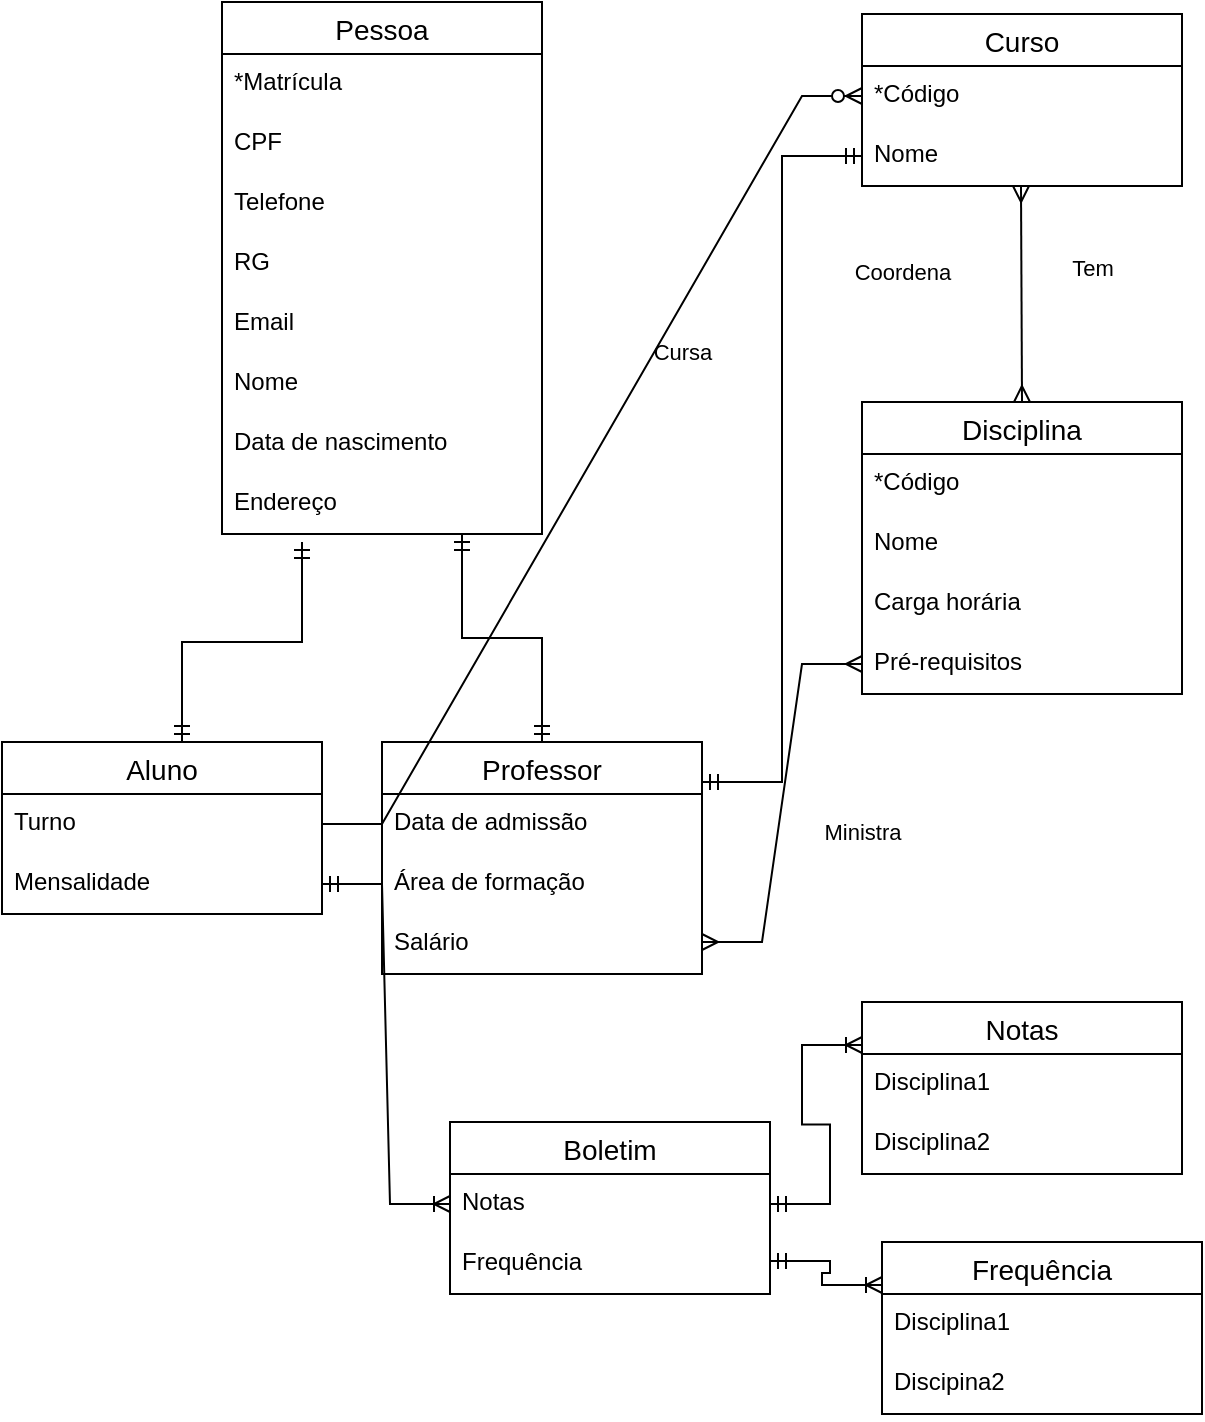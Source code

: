 <mxfile version="20.5.3" type="github">
  <diagram id="k-5GSpIOhg20VD_HhHWK" name="Página-1">
    <mxGraphModel dx="708" dy="433" grid="1" gridSize="10" guides="1" tooltips="1" connect="1" arrows="1" fold="1" page="1" pageScale="1" pageWidth="827" pageHeight="1169" math="0" shadow="0">
      <root>
        <mxCell id="0" />
        <mxCell id="1" parent="0" />
        <mxCell id="0wJ1i4YOx7rMI4dwbwaJ-55" value="Pessoa" style="swimlane;fontStyle=0;childLayout=stackLayout;horizontal=1;startSize=26;horizontalStack=0;resizeParent=1;resizeParentMax=0;resizeLast=0;collapsible=1;marginBottom=0;align=center;fontSize=14;" parent="1" vertex="1">
          <mxGeometry x="300" y="360" width="160" height="266" as="geometry" />
        </mxCell>
        <mxCell id="0wJ1i4YOx7rMI4dwbwaJ-56" value="*Matrícula" style="text;strokeColor=none;fillColor=none;spacingLeft=4;spacingRight=4;overflow=hidden;rotatable=0;points=[[0,0.5],[1,0.5]];portConstraint=eastwest;fontSize=12;" parent="0wJ1i4YOx7rMI4dwbwaJ-55" vertex="1">
          <mxGeometry y="26" width="160" height="30" as="geometry" />
        </mxCell>
        <mxCell id="0wJ1i4YOx7rMI4dwbwaJ-57" value="CPF" style="text;strokeColor=none;fillColor=none;spacingLeft=4;spacingRight=4;overflow=hidden;rotatable=0;points=[[0,0.5],[1,0.5]];portConstraint=eastwest;fontSize=12;" parent="0wJ1i4YOx7rMI4dwbwaJ-55" vertex="1">
          <mxGeometry y="56" width="160" height="30" as="geometry" />
        </mxCell>
        <mxCell id="0wJ1i4YOx7rMI4dwbwaJ-58" value="Telefone" style="text;strokeColor=none;fillColor=none;spacingLeft=4;spacingRight=4;overflow=hidden;rotatable=0;points=[[0,0.5],[1,0.5]];portConstraint=eastwest;fontSize=12;" parent="0wJ1i4YOx7rMI4dwbwaJ-55" vertex="1">
          <mxGeometry y="86" width="160" height="30" as="geometry" />
        </mxCell>
        <mxCell id="0wJ1i4YOx7rMI4dwbwaJ-60" value="RG" style="text;strokeColor=none;fillColor=none;spacingLeft=4;spacingRight=4;overflow=hidden;rotatable=0;points=[[0,0.5],[1,0.5]];portConstraint=eastwest;fontSize=12;" parent="0wJ1i4YOx7rMI4dwbwaJ-55" vertex="1">
          <mxGeometry y="116" width="160" height="30" as="geometry" />
        </mxCell>
        <mxCell id="0wJ1i4YOx7rMI4dwbwaJ-61" value="Email" style="text;strokeColor=none;fillColor=none;spacingLeft=4;spacingRight=4;overflow=hidden;rotatable=0;points=[[0,0.5],[1,0.5]];portConstraint=eastwest;fontSize=12;" parent="0wJ1i4YOx7rMI4dwbwaJ-55" vertex="1">
          <mxGeometry y="146" width="160" height="30" as="geometry" />
        </mxCell>
        <mxCell id="0wJ1i4YOx7rMI4dwbwaJ-64" value="Nome" style="text;strokeColor=none;fillColor=none;spacingLeft=4;spacingRight=4;overflow=hidden;rotatable=0;points=[[0,0.5],[1,0.5]];portConstraint=eastwest;fontSize=12;" parent="0wJ1i4YOx7rMI4dwbwaJ-55" vertex="1">
          <mxGeometry y="176" width="160" height="30" as="geometry" />
        </mxCell>
        <mxCell id="0wJ1i4YOx7rMI4dwbwaJ-65" value="Data de nascimento" style="text;strokeColor=none;fillColor=none;spacingLeft=4;spacingRight=4;overflow=hidden;rotatable=0;points=[[0,0.5],[1,0.5]];portConstraint=eastwest;fontSize=12;" parent="0wJ1i4YOx7rMI4dwbwaJ-55" vertex="1">
          <mxGeometry y="206" width="160" height="30" as="geometry" />
        </mxCell>
        <mxCell id="0wJ1i4YOx7rMI4dwbwaJ-66" value="Endereço" style="text;strokeColor=none;fillColor=none;spacingLeft=4;spacingRight=4;overflow=hidden;rotatable=0;points=[[0,0.5],[1,0.5]];portConstraint=eastwest;fontSize=12;" parent="0wJ1i4YOx7rMI4dwbwaJ-55" vertex="1">
          <mxGeometry y="236" width="160" height="30" as="geometry" />
        </mxCell>
        <mxCell id="0wJ1i4YOx7rMI4dwbwaJ-67" value="Aluno" style="swimlane;fontStyle=0;childLayout=stackLayout;horizontal=1;startSize=26;horizontalStack=0;resizeParent=1;resizeParentMax=0;resizeLast=0;collapsible=1;marginBottom=0;align=center;fontSize=14;" parent="1" vertex="1">
          <mxGeometry x="190" y="730" width="160" height="86" as="geometry" />
        </mxCell>
        <mxCell id="0wJ1i4YOx7rMI4dwbwaJ-70" value="Turno" style="text;strokeColor=none;fillColor=none;spacingLeft=4;spacingRight=4;overflow=hidden;rotatable=0;points=[[0,0.5],[1,0.5]];portConstraint=eastwest;fontSize=12;" parent="0wJ1i4YOx7rMI4dwbwaJ-67" vertex="1">
          <mxGeometry y="26" width="160" height="30" as="geometry" />
        </mxCell>
        <mxCell id="0wJ1i4YOx7rMI4dwbwaJ-71" value="Mensalidade" style="text;strokeColor=none;fillColor=none;spacingLeft=4;spacingRight=4;overflow=hidden;rotatable=0;points=[[0,0.5],[1,0.5]];portConstraint=eastwest;fontSize=12;" parent="0wJ1i4YOx7rMI4dwbwaJ-67" vertex="1">
          <mxGeometry y="56" width="160" height="30" as="geometry" />
        </mxCell>
        <mxCell id="0wJ1i4YOx7rMI4dwbwaJ-72" value="Professor" style="swimlane;fontStyle=0;childLayout=stackLayout;horizontal=1;startSize=26;horizontalStack=0;resizeParent=1;resizeParentMax=0;resizeLast=0;collapsible=1;marginBottom=0;align=center;fontSize=14;" parent="1" vertex="1">
          <mxGeometry x="380" y="730" width="160" height="116" as="geometry" />
        </mxCell>
        <mxCell id="0wJ1i4YOx7rMI4dwbwaJ-73" value="Data de admissão" style="text;strokeColor=none;fillColor=none;spacingLeft=4;spacingRight=4;overflow=hidden;rotatable=0;points=[[0,0.5],[1,0.5]];portConstraint=eastwest;fontSize=12;" parent="0wJ1i4YOx7rMI4dwbwaJ-72" vertex="1">
          <mxGeometry y="26" width="160" height="30" as="geometry" />
        </mxCell>
        <mxCell id="0wJ1i4YOx7rMI4dwbwaJ-74" value="Área de formação" style="text;strokeColor=none;fillColor=none;spacingLeft=4;spacingRight=4;overflow=hidden;rotatable=0;points=[[0,0.5],[1,0.5]];portConstraint=eastwest;fontSize=12;" parent="0wJ1i4YOx7rMI4dwbwaJ-72" vertex="1">
          <mxGeometry y="56" width="160" height="30" as="geometry" />
        </mxCell>
        <mxCell id="0wJ1i4YOx7rMI4dwbwaJ-75" value="Salário" style="text;strokeColor=none;fillColor=none;spacingLeft=4;spacingRight=4;overflow=hidden;rotatable=0;points=[[0,0.5],[1,0.5]];portConstraint=eastwest;fontSize=12;" parent="0wJ1i4YOx7rMI4dwbwaJ-72" vertex="1">
          <mxGeometry y="86" width="160" height="30" as="geometry" />
        </mxCell>
        <mxCell id="0wJ1i4YOx7rMI4dwbwaJ-77" value="" style="edgeStyle=elbowEdgeStyle;fontSize=12;html=1;endArrow=ERmandOne;startArrow=ERmandOne;rounded=0;elbow=vertical;" parent="1" edge="1">
          <mxGeometry width="100" height="100" relative="1" as="geometry">
            <mxPoint x="280" y="730" as="sourcePoint" />
            <mxPoint x="340" y="630" as="targetPoint" />
          </mxGeometry>
        </mxCell>
        <mxCell id="0wJ1i4YOx7rMI4dwbwaJ-78" value="&amp;nbsp;" style="edgeLabel;html=1;align=center;verticalAlign=middle;resizable=0;points=[];fontSize=11;" parent="0wJ1i4YOx7rMI4dwbwaJ-77" vertex="1" connectable="0">
          <mxGeometry x="0.423" y="-4" relative="1" as="geometry">
            <mxPoint as="offset" />
          </mxGeometry>
        </mxCell>
        <mxCell id="0wJ1i4YOx7rMI4dwbwaJ-79" value="" style="edgeStyle=elbowEdgeStyle;fontSize=12;html=1;endArrow=ERmandOne;startArrow=ERmandOne;rounded=0;elbow=vertical;" parent="1" edge="1">
          <mxGeometry width="100" height="100" relative="1" as="geometry">
            <mxPoint x="420" y="626" as="sourcePoint" />
            <mxPoint x="460" y="730" as="targetPoint" />
          </mxGeometry>
        </mxCell>
        <mxCell id="0wJ1i4YOx7rMI4dwbwaJ-81" value="Curso" style="swimlane;fontStyle=0;childLayout=stackLayout;horizontal=1;startSize=26;horizontalStack=0;resizeParent=1;resizeParentMax=0;resizeLast=0;collapsible=1;marginBottom=0;align=center;fontSize=14;" parent="1" vertex="1">
          <mxGeometry x="620" y="366" width="160" height="86" as="geometry" />
        </mxCell>
        <mxCell id="0wJ1i4YOx7rMI4dwbwaJ-82" value="*Código" style="text;strokeColor=none;fillColor=none;spacingLeft=4;spacingRight=4;overflow=hidden;rotatable=0;points=[[0,0.5],[1,0.5]];portConstraint=eastwest;fontSize=12;" parent="0wJ1i4YOx7rMI4dwbwaJ-81" vertex="1">
          <mxGeometry y="26" width="160" height="30" as="geometry" />
        </mxCell>
        <mxCell id="0wJ1i4YOx7rMI4dwbwaJ-83" value="Nome" style="text;strokeColor=none;fillColor=none;spacingLeft=4;spacingRight=4;overflow=hidden;rotatable=0;points=[[0,0.5],[1,0.5]];portConstraint=eastwest;fontSize=12;" parent="0wJ1i4YOx7rMI4dwbwaJ-81" vertex="1">
          <mxGeometry y="56" width="160" height="30" as="geometry" />
        </mxCell>
        <mxCell id="0wJ1i4YOx7rMI4dwbwaJ-87" value="Cursa" style="text;html=1;align=center;verticalAlign=middle;resizable=0;points=[];autosize=1;strokeColor=none;fillColor=none;fontSize=11;" parent="1" vertex="1">
          <mxGeometry x="500" y="520" width="60" height="30" as="geometry" />
        </mxCell>
        <mxCell id="0wJ1i4YOx7rMI4dwbwaJ-88" value="Disciplina" style="swimlane;fontStyle=0;childLayout=stackLayout;horizontal=1;startSize=26;horizontalStack=0;resizeParent=1;resizeParentMax=0;resizeLast=0;collapsible=1;marginBottom=0;align=center;fontSize=14;" parent="1" vertex="1">
          <mxGeometry x="620" y="560" width="160" height="146" as="geometry" />
        </mxCell>
        <mxCell id="0wJ1i4YOx7rMI4dwbwaJ-89" value="*Código    " style="text;strokeColor=none;fillColor=none;spacingLeft=4;spacingRight=4;overflow=hidden;rotatable=0;points=[[0,0.5],[1,0.5]];portConstraint=eastwest;fontSize=12;" parent="0wJ1i4YOx7rMI4dwbwaJ-88" vertex="1">
          <mxGeometry y="26" width="160" height="30" as="geometry" />
        </mxCell>
        <mxCell id="0wJ1i4YOx7rMI4dwbwaJ-90" value="Nome" style="text;strokeColor=none;fillColor=none;spacingLeft=4;spacingRight=4;overflow=hidden;rotatable=0;points=[[0,0.5],[1,0.5]];portConstraint=eastwest;fontSize=12;" parent="0wJ1i4YOx7rMI4dwbwaJ-88" vertex="1">
          <mxGeometry y="56" width="160" height="30" as="geometry" />
        </mxCell>
        <mxCell id="0wJ1i4YOx7rMI4dwbwaJ-92" value="Carga horária" style="text;strokeColor=none;fillColor=none;spacingLeft=4;spacingRight=4;overflow=hidden;rotatable=0;points=[[0,0.5],[1,0.5]];portConstraint=eastwest;fontSize=12;" parent="0wJ1i4YOx7rMI4dwbwaJ-88" vertex="1">
          <mxGeometry y="86" width="160" height="30" as="geometry" />
        </mxCell>
        <mxCell id="0wJ1i4YOx7rMI4dwbwaJ-93" value="Pré-requisitos" style="text;strokeColor=none;fillColor=none;spacingLeft=4;spacingRight=4;overflow=hidden;rotatable=0;points=[[0,0.5],[1,0.5]];portConstraint=eastwest;fontSize=12;" parent="0wJ1i4YOx7rMI4dwbwaJ-88" vertex="1">
          <mxGeometry y="116" width="160" height="30" as="geometry" />
        </mxCell>
        <mxCell id="0wJ1i4YOx7rMI4dwbwaJ-96" value="Tem" style="text;html=1;align=center;verticalAlign=middle;resizable=0;points=[];autosize=1;strokeColor=none;fillColor=none;fontSize=11;" parent="1" vertex="1">
          <mxGeometry x="710" y="478" width="50" height="30" as="geometry" />
        </mxCell>
        <mxCell id="0wJ1i4YOx7rMI4dwbwaJ-97" value="" style="fontSize=12;html=1;endArrow=ERmany;startArrow=ERmany;rounded=0;elbow=vertical;exitX=0.5;exitY=0;exitDx=0;exitDy=0;" parent="1" source="0wJ1i4YOx7rMI4dwbwaJ-88" edge="1">
          <mxGeometry width="100" height="100" relative="1" as="geometry">
            <mxPoint x="699.5" y="552" as="sourcePoint" />
            <mxPoint x="699.5" y="452" as="targetPoint" />
          </mxGeometry>
        </mxCell>
        <mxCell id="0wJ1i4YOx7rMI4dwbwaJ-99" value="Ministra" style="text;html=1;align=center;verticalAlign=middle;resizable=0;points=[];autosize=1;strokeColor=none;fillColor=none;fontSize=11;" parent="1" vertex="1">
          <mxGeometry x="585" y="760" width="70" height="30" as="geometry" />
        </mxCell>
        <mxCell id="0wJ1i4YOx7rMI4dwbwaJ-100" value="" style="edgeStyle=entityRelationEdgeStyle;fontSize=12;html=1;endArrow=ERmany;startArrow=ERmany;rounded=0;entryX=0;entryY=0.5;entryDx=0;entryDy=0;" parent="1" target="0wJ1i4YOx7rMI4dwbwaJ-93" edge="1">
          <mxGeometry width="100" height="100" relative="1" as="geometry">
            <mxPoint x="540" y="830" as="sourcePoint" />
            <mxPoint x="640" y="730" as="targetPoint" />
          </mxGeometry>
        </mxCell>
        <mxCell id="0wJ1i4YOx7rMI4dwbwaJ-101" value="" style="edgeStyle=elbowEdgeStyle;fontSize=12;html=1;endArrow=ERmandOne;startArrow=ERmandOne;rounded=0;entryX=0;entryY=0.5;entryDx=0;entryDy=0;" parent="1" target="0wJ1i4YOx7rMI4dwbwaJ-83" edge="1">
          <mxGeometry width="100" height="100" relative="1" as="geometry">
            <mxPoint x="540" y="750" as="sourcePoint" />
            <mxPoint x="610" y="490" as="targetPoint" />
          </mxGeometry>
        </mxCell>
        <mxCell id="0wJ1i4YOx7rMI4dwbwaJ-102" value="Coordena" style="text;html=1;align=center;verticalAlign=middle;resizable=0;points=[];autosize=1;strokeColor=none;fillColor=none;fontSize=11;" parent="1" vertex="1">
          <mxGeometry x="600" y="480" width="80" height="30" as="geometry" />
        </mxCell>
        <mxCell id="ggOBfs-r_M9P6BL9pYzx-1" value="" style="edgeStyle=entityRelationEdgeStyle;fontSize=12;html=1;endArrow=ERzeroToMany;endFill=1;rounded=0;strokeColor=default;exitX=1;exitY=0.5;exitDx=0;exitDy=0;entryX=0;entryY=0.5;entryDx=0;entryDy=0;" edge="1" parent="1" source="0wJ1i4YOx7rMI4dwbwaJ-70" target="0wJ1i4YOx7rMI4dwbwaJ-82">
          <mxGeometry width="100" height="100" relative="1" as="geometry">
            <mxPoint x="170" y="650" as="sourcePoint" />
            <mxPoint x="270" y="550" as="targetPoint" />
          </mxGeometry>
        </mxCell>
        <mxCell id="ggOBfs-r_M9P6BL9pYzx-15" value="Boletim" style="swimlane;fontStyle=0;childLayout=stackLayout;horizontal=1;startSize=26;horizontalStack=0;resizeParent=1;resizeParentMax=0;resizeLast=0;collapsible=1;marginBottom=0;align=center;fontSize=14;fillColor=none;" vertex="1" parent="1">
          <mxGeometry x="414" y="920" width="160" height="86" as="geometry" />
        </mxCell>
        <mxCell id="ggOBfs-r_M9P6BL9pYzx-16" value="Notas" style="text;strokeColor=none;fillColor=none;spacingLeft=4;spacingRight=4;overflow=hidden;rotatable=0;points=[[0,0.5],[1,0.5]];portConstraint=eastwest;fontSize=12;" vertex="1" parent="ggOBfs-r_M9P6BL9pYzx-15">
          <mxGeometry y="26" width="160" height="30" as="geometry" />
        </mxCell>
        <mxCell id="ggOBfs-r_M9P6BL9pYzx-18" value="Frequência" style="text;strokeColor=none;fillColor=none;spacingLeft=4;spacingRight=4;overflow=hidden;rotatable=0;points=[[0,0.5],[1,0.5]];portConstraint=eastwest;fontSize=12;" vertex="1" parent="ggOBfs-r_M9P6BL9pYzx-15">
          <mxGeometry y="56" width="160" height="30" as="geometry" />
        </mxCell>
        <mxCell id="ggOBfs-r_M9P6BL9pYzx-21" value="" style="edgeStyle=entityRelationEdgeStyle;fontSize=12;html=1;endArrow=ERoneToMany;startArrow=ERmandOne;rounded=0;strokeColor=default;entryX=0;entryY=0.5;entryDx=0;entryDy=0;exitX=1;exitY=0.5;exitDx=0;exitDy=0;" edge="1" parent="1" source="0wJ1i4YOx7rMI4dwbwaJ-71" target="ggOBfs-r_M9P6BL9pYzx-16">
          <mxGeometry width="100" height="100" relative="1" as="geometry">
            <mxPoint x="250" y="1000" as="sourcePoint" />
            <mxPoint x="350" y="900" as="targetPoint" />
          </mxGeometry>
        </mxCell>
        <mxCell id="ggOBfs-r_M9P6BL9pYzx-22" value="Frequência" style="swimlane;fontStyle=0;childLayout=stackLayout;horizontal=1;startSize=26;horizontalStack=0;resizeParent=1;resizeParentMax=0;resizeLast=0;collapsible=1;marginBottom=0;align=center;fontSize=14;fillColor=none;" vertex="1" parent="1">
          <mxGeometry x="630" y="980" width="160" height="86" as="geometry" />
        </mxCell>
        <mxCell id="ggOBfs-r_M9P6BL9pYzx-23" value="Disciplina1" style="text;strokeColor=none;fillColor=none;spacingLeft=4;spacingRight=4;overflow=hidden;rotatable=0;points=[[0,0.5],[1,0.5]];portConstraint=eastwest;fontSize=12;" vertex="1" parent="ggOBfs-r_M9P6BL9pYzx-22">
          <mxGeometry y="26" width="160" height="30" as="geometry" />
        </mxCell>
        <mxCell id="ggOBfs-r_M9P6BL9pYzx-24" value="Discipina2" style="text;strokeColor=none;fillColor=none;spacingLeft=4;spacingRight=4;overflow=hidden;rotatable=0;points=[[0,0.5],[1,0.5]];portConstraint=eastwest;fontSize=12;" vertex="1" parent="ggOBfs-r_M9P6BL9pYzx-22">
          <mxGeometry y="56" width="160" height="30" as="geometry" />
        </mxCell>
        <mxCell id="ggOBfs-r_M9P6BL9pYzx-25" value="Notas" style="swimlane;fontStyle=0;childLayout=stackLayout;horizontal=1;startSize=26;horizontalStack=0;resizeParent=1;resizeParentMax=0;resizeLast=0;collapsible=1;marginBottom=0;align=center;fontSize=14;fillColor=none;" vertex="1" parent="1">
          <mxGeometry x="620" y="860" width="160" height="86" as="geometry" />
        </mxCell>
        <mxCell id="ggOBfs-r_M9P6BL9pYzx-26" value="Disciplina1" style="text;strokeColor=none;fillColor=none;spacingLeft=4;spacingRight=4;overflow=hidden;rotatable=0;points=[[0,0.5],[1,0.5]];portConstraint=eastwest;fontSize=12;" vertex="1" parent="ggOBfs-r_M9P6BL9pYzx-25">
          <mxGeometry y="26" width="160" height="30" as="geometry" />
        </mxCell>
        <mxCell id="ggOBfs-r_M9P6BL9pYzx-27" value="Disciplina2" style="text;strokeColor=none;fillColor=none;spacingLeft=4;spacingRight=4;overflow=hidden;rotatable=0;points=[[0,0.5],[1,0.5]];portConstraint=eastwest;fontSize=12;" vertex="1" parent="ggOBfs-r_M9P6BL9pYzx-25">
          <mxGeometry y="56" width="160" height="30" as="geometry" />
        </mxCell>
        <mxCell id="ggOBfs-r_M9P6BL9pYzx-29" value="" style="edgeStyle=entityRelationEdgeStyle;fontSize=12;html=1;endArrow=ERoneToMany;startArrow=ERmandOne;rounded=0;strokeColor=default;entryX=0;entryY=0.25;entryDx=0;entryDy=0;exitX=1;exitY=0.5;exitDx=0;exitDy=0;" edge="1" parent="1" source="ggOBfs-r_M9P6BL9pYzx-16" target="ggOBfs-r_M9P6BL9pYzx-25">
          <mxGeometry width="100" height="100" relative="1" as="geometry">
            <mxPoint x="570" y="970" as="sourcePoint" />
            <mxPoint x="670" y="870" as="targetPoint" />
          </mxGeometry>
        </mxCell>
        <mxCell id="ggOBfs-r_M9P6BL9pYzx-30" value="" style="edgeStyle=entityRelationEdgeStyle;fontSize=12;html=1;endArrow=ERoneToMany;startArrow=ERmandOne;rounded=0;strokeColor=default;entryX=0;entryY=0.25;entryDx=0;entryDy=0;exitX=1;exitY=0.5;exitDx=0;exitDy=0;" edge="1" parent="1" target="ggOBfs-r_M9P6BL9pYzx-22">
          <mxGeometry width="100" height="100" relative="1" as="geometry">
            <mxPoint x="574" y="989.5" as="sourcePoint" />
            <mxPoint x="620" y="910" as="targetPoint" />
          </mxGeometry>
        </mxCell>
      </root>
    </mxGraphModel>
  </diagram>
</mxfile>
